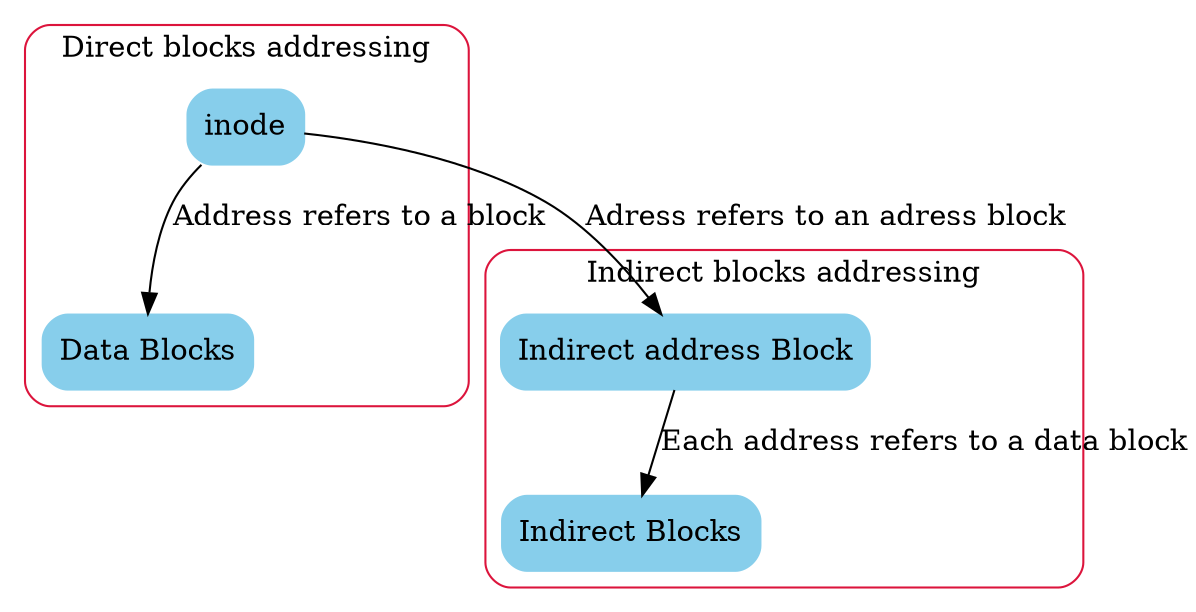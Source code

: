 digraph inode {
    //bgcolor=green;
    node [shape=box, color=skyblue, style="rounded,filled"];
    edge [arrowsize=1, color=black];
    inode [
        label = "inode"
    ]
    dblocks [
        label = "Data Blocks"
    ]
    iablocks [
        label = "Indirect address Block"
    ]
    iblocks [
        label = "Indirect Blocks"
    ]
    inode -> dblocks [label = "Address refers to a block"]
    inode -> iablocks [label = "Adress refers to an adress block"]
    iablocks -> iblocks [label = "Each address refers to a data block"]

    subgraph cluster_direct {
        label = "Direct blocks addressing"
        style = rounded
        color = crimson
        inode
        dblocks
    }

    subgraph cluster_indirect {
        label = "Indirect blocks addressing"
        style = rounded
        color = crimson
        iablocks
        iblocks
    }
}
